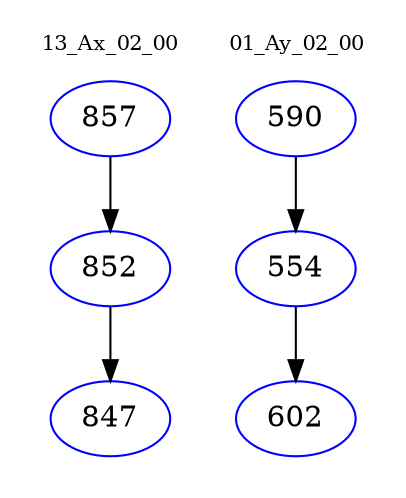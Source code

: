 digraph{
subgraph cluster_0 {
color = white
label = "13_Ax_02_00";
fontsize=10;
T0_857 [label="857", color="blue"]
T0_857 -> T0_852 [color="black"]
T0_852 [label="852", color="blue"]
T0_852 -> T0_847 [color="black"]
T0_847 [label="847", color="blue"]
}
subgraph cluster_1 {
color = white
label = "01_Ay_02_00";
fontsize=10;
T1_590 [label="590", color="blue"]
T1_590 -> T1_554 [color="black"]
T1_554 [label="554", color="blue"]
T1_554 -> T1_602 [color="black"]
T1_602 [label="602", color="blue"]
}
}
